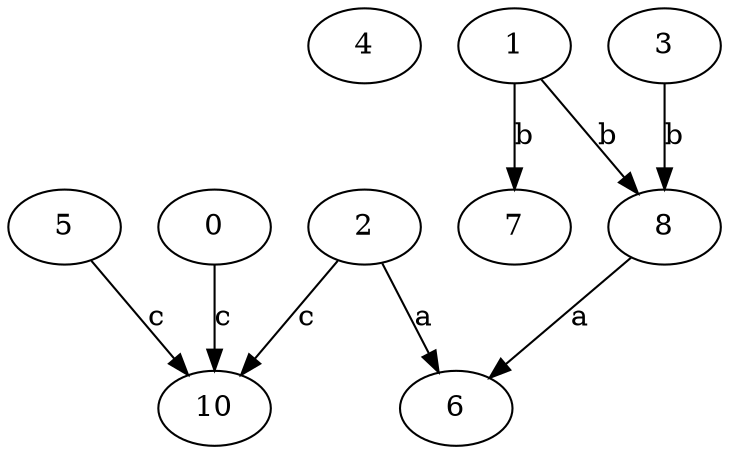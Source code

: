strict digraph  {
4;
5;
6;
7;
0;
1;
8;
2;
3;
10;
5 -> 10  [label=c];
0 -> 10  [label=c];
1 -> 7  [label=b];
1 -> 8  [label=b];
8 -> 6  [label=a];
2 -> 6  [label=a];
2 -> 10  [label=c];
3 -> 8  [label=b];
}
